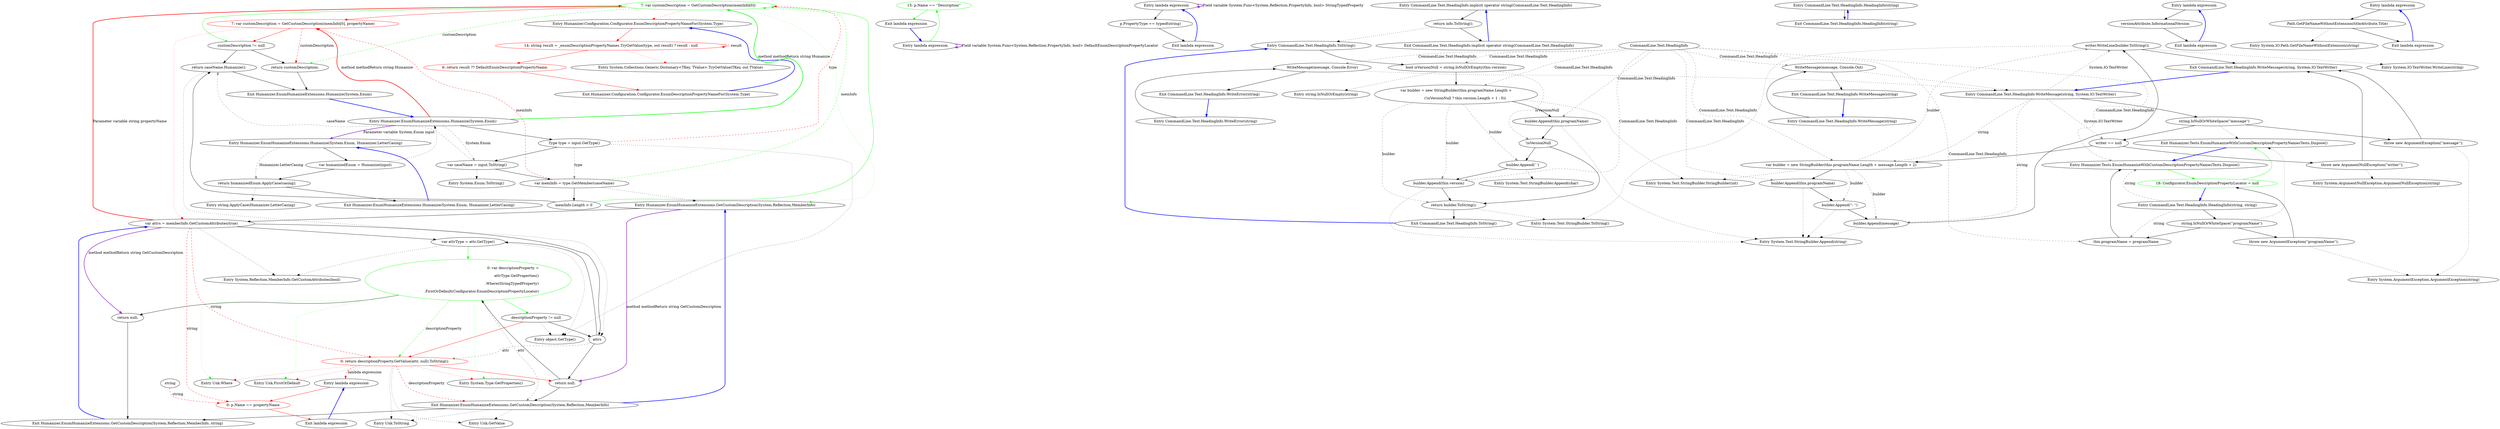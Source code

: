 digraph  {
n0 [cluster="Humanizer.Configuration.Configurator.EnumDescriptionPropertyNameFor(System.Type)", label="Entry Humanizer.Configuration.Configurator.EnumDescriptionPropertyNameFor(System.Type)", span="105-105"];
n1 [cluster="Humanizer.Configuration.Configurator.EnumDescriptionPropertyNameFor(System.Type)", color=red, community=0, label="14: string result = _enumDescriptionPropertyNames.TryGetValue(type, out result) ? result : null", span="107-107"];
n2 [cluster="Humanizer.Configuration.Configurator.EnumDescriptionPropertyNameFor(System.Type)", color=red, community=0, label="6: return result ?? DefaultEnumDescriptionPropertyName;", span="108-108"];
n4 [cluster="System.Collections.Generic.Dictionary<TKey, TValue>.TryGetValue(TKey, out TValue)", label="Entry System.Collections.Generic.Dictionary<TKey, TValue>.TryGetValue(TKey, out TValue)", span="0-0"];
n3 [cluster="Humanizer.Configuration.Configurator.EnumDescriptionPropertyNameFor(System.Type)", label="Exit Humanizer.Configuration.Configurator.EnumDescriptionPropertyNameFor(System.Type)", span="105-105"];
d1 [cluster="lambda expression", color=green, community=0, label="15: p.Name == ''Description''", span="104-104"];
d0 [cluster="lambda expression", label="Entry lambda expression", span="104-104"];
d2 [cluster="lambda expression", label="Exit lambda expression", span="104-104"];
m0_18 [cluster="Humanizer.EnumHumanizeExtensions.GetCustomDescription(System.Reflection.MemberInfo)", file="EnumHumanizeExtensions.cs", label="var attrs = memberInfo.GetCustomAttributes(true)", span="39-39"];
m0_20 [cluster="Humanizer.EnumHumanizeExtensions.GetCustomDescription(System.Reflection.MemberInfo)", file="EnumHumanizeExtensions.cs", label="var attrType = attr.GetType()", span="43-43"];
m0_23 [cluster="Humanizer.EnumHumanizeExtensions.GetCustomDescription(System.Reflection.MemberInfo)", color=red, community=0, file="EnumHumanizeExtensions.cs", label="0: return descriptionProperty.GetValue(attr, null).ToString();", span="49-49"];
m0_21 [cluster="Humanizer.EnumHumanizeExtensions.GetCustomDescription(System.Reflection.MemberInfo)", color=green, community=0, file="EnumHumanizeExtensions.cs", label="0: var descriptionProperty =\r\n                    attrType.GetProperties()\r\n                        .Where(StringTypedProperty)\r\n                        .FirstOrDefault(Configurator.EnumDescriptionPropertyLocator)", span="44-47"];
m0_22 [cluster="Humanizer.EnumHumanizeExtensions.GetCustomDescription(System.Reflection.MemberInfo)", file="EnumHumanizeExtensions.cs", label="descriptionProperty != null", span="48-48"];
m0_26 [cluster="Humanizer.EnumHumanizeExtensions.GetCustomDescription(System.Reflection.MemberInfo, string)", file="EnumHumanizeExtensions.cs", label="return null;", span="53-53"];
m0_25 [cluster="Humanizer.EnumHumanizeExtensions.GetCustomDescription(System.Reflection.MemberInfo)", file="EnumHumanizeExtensions.cs", label="Exit Humanizer.EnumHumanizeExtensions.GetCustomDescription(System.Reflection.MemberInfo)", span="37-37"];
m0_24 [cluster="Humanizer.EnumHumanizeExtensions.GetCustomDescription(System.Reflection.MemberInfo)", file="EnumHumanizeExtensions.cs", label="return null;", span="52-52"];
m0_27 [cluster="Humanizer.EnumHumanizeExtensions.GetCustomDescription(System.Reflection.MemberInfo, string)", file="EnumHumanizeExtensions.cs", label="Exit Humanizer.EnumHumanizeExtensions.GetCustomDescription(System.Reflection.MemberInfo, string)", span="38-38"];
m0_19 [cluster="Humanizer.EnumHumanizeExtensions.GetCustomDescription(System.Reflection.MemberInfo)", file="EnumHumanizeExtensions.cs", label=attrs, span="41-41"];
m0_28 [cluster="System.Reflection.MemberInfo.GetCustomAttributes(bool)", file="EnumHumanizeExtensions.cs", label="Entry System.Reflection.MemberInfo.GetCustomAttributes(bool)", span="0-0"];
m0_41 [cluster="string.ApplyCase(Humanizer.LetterCasing)", file="EnumHumanizeExtensions.cs", label="Entry string.ApplyCase(Humanizer.LetterCasing)", span="15-15"];
m0_15 [cluster="System.Enum.ToString()", file="EnumHumanizeExtensions.cs", label="Entry System.Enum.ToString()", span="0-0"];
m0_32 [cluster="Unk.GetValue", file="EnumHumanizeExtensions.cs", label="Entry Unk.GetValue", span=""];
m0_16 [cluster="Humanizer.EnumHumanizeExtensions.GetCustomDescription(System.Reflection.MemberInfo)", file="EnumHumanizeExtensions.cs", label="Entry Humanizer.EnumHumanizeExtensions.GetCustomDescription(System.Reflection.MemberInfo)", span="37-37"];
m0_37 [cluster="Humanizer.EnumHumanizeExtensions.Humanize(System.Enum, Humanizer.LetterCasing)", file="EnumHumanizeExtensions.cs", label="Entry Humanizer.EnumHumanizeExtensions.Humanize(System.Enum, Humanizer.LetterCasing)", span="62-62"];
m0_38 [cluster="Humanizer.EnumHumanizeExtensions.Humanize(System.Enum, Humanizer.LetterCasing)", file="EnumHumanizeExtensions.cs", label="var humanizedEnum = Humanize(input)", span="64-64"];
m0_39 [cluster="Humanizer.EnumHumanizeExtensions.Humanize(System.Enum, Humanizer.LetterCasing)", file="EnumHumanizeExtensions.cs", label="return humanizedEnum.ApplyCase(casing);", span="66-66"];
m0_40 [cluster="Humanizer.EnumHumanizeExtensions.Humanize(System.Enum, Humanizer.LetterCasing)", file="EnumHumanizeExtensions.cs", label="Exit Humanizer.EnumHumanizeExtensions.Humanize(System.Enum, Humanizer.LetterCasing)", span="62-62"];
m0_29 [cluster="System.Type.GetProperties()", file="EnumHumanizeExtensions.cs", label="Entry System.Type.GetProperties()", span="0-0"];
m0_14 [cluster="object.GetType()", file="EnumHumanizeExtensions.cs", label="Entry object.GetType()", span="0-0"];
m0_34 [cluster="lambda expression", file="EnumHumanizeExtensions.cs", label="Entry lambda expression", span="48-48"];
m0_0 [cluster="lambda expression", file="EnumHumanizeExtensions.cs", label="Entry lambda expression", span="12-12"];
m0_1 [cluster="lambda expression", file="EnumHumanizeExtensions.cs", label="p.PropertyType == typeof(string)", span="12-12"];
m0_2 [cluster="lambda expression", file="EnumHumanizeExtensions.cs", label="Exit lambda expression", span="12-12"];
m0_35 [cluster="lambda expression", color=red, community=0, file="EnumHumanizeExtensions.cs", label="0: p.Name == propertyName", span="48-48"];
m0_36 [cluster="lambda expression", file="EnumHumanizeExtensions.cs", label="Exit lambda expression", span="48-48"];
m0_30 [cluster="Unk.Where", file="EnumHumanizeExtensions.cs", label="Entry Unk.Where", span=""];
m0_31 [cluster="Unk.FirstOrDefault", file="EnumHumanizeExtensions.cs", label="Entry Unk.FirstOrDefault", span=""];
m0_33 [cluster="Unk.ToString", file="EnumHumanizeExtensions.cs", label="Entry Unk.ToString", span=""];
m0_3 [cluster="Humanizer.EnumHumanizeExtensions.Humanize(System.Enum)", file="EnumHumanizeExtensions.cs", label="Entry Humanizer.EnumHumanizeExtensions.Humanize(System.Enum)", span="19-19"];
m0_4 [cluster="Humanizer.EnumHumanizeExtensions.Humanize(System.Enum)", file="EnumHumanizeExtensions.cs", label="Type type = input.GetType()", span="21-21"];
m0_5 [cluster="Humanizer.EnumHumanizeExtensions.Humanize(System.Enum)", file="EnumHumanizeExtensions.cs", label="var caseName = input.ToString()", span="22-22"];
m0_6 [cluster="Humanizer.EnumHumanizeExtensions.Humanize(System.Enum)", file="EnumHumanizeExtensions.cs", label="var memInfo = type.GetMember(caseName)", span="23-23"];
m0_8 [cluster="Humanizer.EnumHumanizeExtensions.Humanize(System.Enum)", color=green, community=0, file="EnumHumanizeExtensions.cs", label="7: var customDescription = GetCustomDescription(memInfo[0])", span="27-27"];
m0_12 [cluster="Humanizer.EnumHumanizeExtensions.Humanize(System.Enum)", file="EnumHumanizeExtensions.cs", label="return caseName.Humanize();", span="34-34"];
m0_7 [cluster="Humanizer.EnumHumanizeExtensions.Humanize(System.Enum)", file="EnumHumanizeExtensions.cs", label="memInfo.Length > 0", span="25-25"];
m0_9 [cluster="Humanizer.EnumHumanizeExtensions.Humanize(System.Enum)", color=red, community=0, file="EnumHumanizeExtensions.cs", label="7: var customDescription = GetCustomDescription(memInfo[0], propertyName)", span="28-28"];
m0_10 [cluster="Humanizer.EnumHumanizeExtensions.Humanize(System.Enum)", file="EnumHumanizeExtensions.cs", label="customDescription != null", span="30-30"];
m0_11 [cluster="Humanizer.EnumHumanizeExtensions.Humanize(System.Enum)", file="EnumHumanizeExtensions.cs", label="return customDescription;", span="31-31"];
m0_13 [cluster="Humanizer.EnumHumanizeExtensions.Humanize(System.Enum)", file="EnumHumanizeExtensions.cs", label="Exit Humanizer.EnumHumanizeExtensions.Humanize(System.Enum)", span="19-19"];
m0_42 [file="EnumHumanizeExtensions.cs", label=string, span=""];
m1_17 [cluster="CommandLine.Text.HeadingInfo.implicit operator string(CommandLine.Text.HeadingInfo)", file="EnumHumanizeWithCustomDescriptionPropertyNamesTests.cs", label="Entry CommandLine.Text.HeadingInfo.implicit operator string(CommandLine.Text.HeadingInfo)", span="73-73"];
m1_18 [cluster="CommandLine.Text.HeadingInfo.implicit operator string(CommandLine.Text.HeadingInfo)", file="EnumHumanizeWithCustomDescriptionPropertyNamesTests.cs", label="return info.ToString();", span="75-75"];
m1_19 [cluster="CommandLine.Text.HeadingInfo.implicit operator string(CommandLine.Text.HeadingInfo)", file="EnumHumanizeWithCustomDescriptionPropertyNamesTests.cs", label="Exit CommandLine.Text.HeadingInfo.implicit operator string(CommandLine.Text.HeadingInfo)", span="73-73"];
m1_0 [cluster="CommandLine.Text.HeadingInfo.HeadingInfo(string)", file="EnumHumanizeWithCustomDescriptionPropertyNamesTests.cs", label="Entry CommandLine.Text.HeadingInfo.HeadingInfo(string)", span="25-25"];
m1_1 [cluster="CommandLine.Text.HeadingInfo.HeadingInfo(string)", file="EnumHumanizeWithCustomDescriptionPropertyNamesTests.cs", label="Exit CommandLine.Text.HeadingInfo.HeadingInfo(string)", span="25-25"];
m1_45 [cluster="System.ArgumentNullException.ArgumentNullException(string)", file="EnumHumanizeWithCustomDescriptionPropertyNamesTests.cs", label="Entry System.ArgumentNullException.ArgumentNullException(string)", span="0-0"];
m1_20 [cluster="CommandLine.Text.HeadingInfo.ToString()", file="EnumHumanizeWithCustomDescriptionPropertyNamesTests.cs", label="Entry CommandLine.Text.HeadingInfo.ToString()", span="82-82"];
m1_21 [cluster="CommandLine.Text.HeadingInfo.ToString()", file="EnumHumanizeWithCustomDescriptionPropertyNamesTests.cs", label="bool isVersionNull = string.IsNullOrEmpty(this.version)", span="84-84"];
m1_22 [cluster="CommandLine.Text.HeadingInfo.ToString()", file="EnumHumanizeWithCustomDescriptionPropertyNamesTests.cs", label="var builder = new StringBuilder(this.programName.Length +\r\n                (!isVersionNull ? this.version.Length + 1 : 0))", span="85-86"];
m1_24 [cluster="CommandLine.Text.HeadingInfo.ToString()", file="EnumHumanizeWithCustomDescriptionPropertyNamesTests.cs", label="!isVersionNull", span="88-88"];
m1_23 [cluster="CommandLine.Text.HeadingInfo.ToString()", file="EnumHumanizeWithCustomDescriptionPropertyNamesTests.cs", label="builder.Append(this.programName)", span="87-87"];
m1_25 [cluster="CommandLine.Text.HeadingInfo.ToString()", file="EnumHumanizeWithCustomDescriptionPropertyNamesTests.cs", label="builder.Append(' ')", span="90-90"];
m1_26 [cluster="CommandLine.Text.HeadingInfo.ToString()", file="EnumHumanizeWithCustomDescriptionPropertyNamesTests.cs", label="builder.Append(this.version)", span="91-91"];
m1_27 [cluster="CommandLine.Text.HeadingInfo.ToString()", file="EnumHumanizeWithCustomDescriptionPropertyNamesTests.cs", label="return builder.ToString();", span="94-94"];
m1_28 [cluster="CommandLine.Text.HeadingInfo.ToString()", file="EnumHumanizeWithCustomDescriptionPropertyNamesTests.cs", label="Exit CommandLine.Text.HeadingInfo.ToString()", span="82-82"];
m1_32 [cluster="System.Text.StringBuilder.Append(char)", file="EnumHumanizeWithCustomDescriptionPropertyNamesTests.cs", label="Entry System.Text.StringBuilder.Append(char)", span="0-0"];
m1_9 [cluster="System.ArgumentException.ArgumentException(string)", file="EnumHumanizeWithCustomDescriptionPropertyNamesTests.cs", label="Entry System.ArgumentException.ArgumentException(string)", span="0-0"];
m1_29 [cluster="string.IsNullOrEmpty(string)", file="EnumHumanizeWithCustomDescriptionPropertyNamesTests.cs", label="Entry string.IsNullOrEmpty(string)", span="0-0"];
m1_2 [cluster="CommandLine.Text.HeadingInfo.HeadingInfo(string, string)", file="EnumHumanizeWithCustomDescriptionPropertyNamesTests.cs", label="Entry CommandLine.Text.HeadingInfo.HeadingInfo(string, string)", span="37-37"];
m1_3 [cluster="CommandLine.Text.HeadingInfo.HeadingInfo(string, string)", file="EnumHumanizeWithCustomDescriptionPropertyNamesTests.cs", label="string.IsNullOrWhiteSpace(''programName'')", span="39-39"];
m1_5 [cluster="CommandLine.Text.HeadingInfo.HeadingInfo(string, string)", file="EnumHumanizeWithCustomDescriptionPropertyNamesTests.cs", label="this.programName = programName", span="41-41"];
m1_6 [cluster="Humanizer.Tests.EnumHumanizeWithCustomDescriptionPropertyNamesTests.Dispose()", file="EnumHumanizeWithCustomDescriptionPropertyNamesTests.cs", label="Entry Humanizer.Tests.EnumHumanizeWithCustomDescriptionPropertyNamesTests.Dispose()", span="13-13"];
m1_4 [cluster="CommandLine.Text.HeadingInfo.HeadingInfo(string, string)", file="EnumHumanizeWithCustomDescriptionPropertyNamesTests.cs", label="throw new ArgumentException(''programName'');", span="39-39"];
m1_7 [cluster="Humanizer.Tests.EnumHumanizeWithCustomDescriptionPropertyNamesTests.Dispose()", color=green, community=0, file="EnumHumanizeWithCustomDescriptionPropertyNamesTests.cs", label="18: Configurator.EnumDescriptionPropertyLocator = null", span="15-15"];
m1_33 [cluster="System.Text.StringBuilder.ToString()", file="EnumHumanizeWithCustomDescriptionPropertyNamesTests.cs", label="Entry System.Text.StringBuilder.ToString()", span="0-0"];
m1_8 [cluster="Humanizer.Tests.EnumHumanizeWithCustomDescriptionPropertyNamesTests.Dispose()", file="EnumHumanizeWithCustomDescriptionPropertyNamesTests.cs", label="Exit Humanizer.Tests.EnumHumanizeWithCustomDescriptionPropertyNamesTests.Dispose()", span="13-13"];
m1_31 [cluster="System.Text.StringBuilder.Append(string)", file="EnumHumanizeWithCustomDescriptionPropertyNamesTests.cs", label="Entry System.Text.StringBuilder.Append(string)", span="0-0"];
m1_30 [cluster="System.Text.StringBuilder.StringBuilder(int)", file="EnumHumanizeWithCustomDescriptionPropertyNamesTests.cs", label="Entry System.Text.StringBuilder.StringBuilder(int)", span="0-0"];
m1_34 [cluster="CommandLine.Text.HeadingInfo.WriteMessage(string, System.IO.TextWriter)", file="EnumHumanizeWithCustomDescriptionPropertyNamesTests.cs", label="Entry CommandLine.Text.HeadingInfo.WriteMessage(string, System.IO.TextWriter)", span="105-105"];
m1_35 [cluster="CommandLine.Text.HeadingInfo.WriteMessage(string, System.IO.TextWriter)", file="EnumHumanizeWithCustomDescriptionPropertyNamesTests.cs", label="string.IsNullOrWhiteSpace(''message'')", span="107-107"];
m1_37 [cluster="CommandLine.Text.HeadingInfo.WriteMessage(string, System.IO.TextWriter)", file="EnumHumanizeWithCustomDescriptionPropertyNamesTests.cs", label="writer == null", span="108-108"];
m1_39 [cluster="CommandLine.Text.HeadingInfo.WriteMessage(string, System.IO.TextWriter)", file="EnumHumanizeWithCustomDescriptionPropertyNamesTests.cs", label="var builder = new StringBuilder(this.programName.Length + message.Length + 2)", span="110-110"];
m1_42 [cluster="CommandLine.Text.HeadingInfo.WriteMessage(string, System.IO.TextWriter)", file="EnumHumanizeWithCustomDescriptionPropertyNamesTests.cs", label="builder.Append(message)", span="113-113"];
m1_43 [cluster="CommandLine.Text.HeadingInfo.WriteMessage(string, System.IO.TextWriter)", file="EnumHumanizeWithCustomDescriptionPropertyNamesTests.cs", label="writer.WriteLine(builder.ToString())", span="114-114"];
m1_36 [cluster="CommandLine.Text.HeadingInfo.WriteMessage(string, System.IO.TextWriter)", file="EnumHumanizeWithCustomDescriptionPropertyNamesTests.cs", label="throw new ArgumentException(''message'');", span="107-107"];
m1_38 [cluster="CommandLine.Text.HeadingInfo.WriteMessage(string, System.IO.TextWriter)", file="EnumHumanizeWithCustomDescriptionPropertyNamesTests.cs", label="throw new ArgumentNullException(''writer'');", span="108-108"];
m1_40 [cluster="CommandLine.Text.HeadingInfo.WriteMessage(string, System.IO.TextWriter)", file="EnumHumanizeWithCustomDescriptionPropertyNamesTests.cs", label="builder.Append(this.programName)", span="111-111"];
m1_41 [cluster="CommandLine.Text.HeadingInfo.WriteMessage(string, System.IO.TextWriter)", file="EnumHumanizeWithCustomDescriptionPropertyNamesTests.cs", label="builder.Append('': '')", span="112-112"];
m1_44 [cluster="CommandLine.Text.HeadingInfo.WriteMessage(string, System.IO.TextWriter)", file="EnumHumanizeWithCustomDescriptionPropertyNamesTests.cs", label="Exit CommandLine.Text.HeadingInfo.WriteMessage(string, System.IO.TextWriter)", span="105-105"];
m1_46 [cluster="System.IO.TextWriter.WriteLine(string)", file="EnumHumanizeWithCustomDescriptionPropertyNamesTests.cs", label="Entry System.IO.TextWriter.WriteLine(string)", span="0-0"];
m1_14 [cluster="lambda expression", file="EnumHumanizeWithCustomDescriptionPropertyNamesTests.cs", label="Entry lambda expression", span="62-62"];
m1_10 [cluster="lambda expression", file="EnumHumanizeWithCustomDescriptionPropertyNamesTests.cs", label="Entry lambda expression", span="58-58"];
m1_11 [cluster="lambda expression", file="EnumHumanizeWithCustomDescriptionPropertyNamesTests.cs", label="Path.GetFileNameWithoutExtension(titleAttribute.Title)", span="58-58"];
m1_12 [cluster="lambda expression", file="EnumHumanizeWithCustomDescriptionPropertyNamesTests.cs", label="Exit lambda expression", span="58-58"];
m1_15 [cluster="lambda expression", file="EnumHumanizeWithCustomDescriptionPropertyNamesTests.cs", label="versionAttribute.InformationalVersion", span="62-62"];
m1_16 [cluster="lambda expression", file="EnumHumanizeWithCustomDescriptionPropertyNamesTests.cs", label="Exit lambda expression", span="62-62"];
m1_13 [cluster="System.IO.Path.GetFileNameWithoutExtension(string)", file="EnumHumanizeWithCustomDescriptionPropertyNamesTests.cs", label="Entry System.IO.Path.GetFileNameWithoutExtension(string)", span="0-0"];
m1_47 [cluster="CommandLine.Text.HeadingInfo.WriteMessage(string)", file="EnumHumanizeWithCustomDescriptionPropertyNamesTests.cs", label="Entry CommandLine.Text.HeadingInfo.WriteMessage(string)", span="123-123"];
m1_48 [cluster="CommandLine.Text.HeadingInfo.WriteMessage(string)", file="EnumHumanizeWithCustomDescriptionPropertyNamesTests.cs", label="WriteMessage(message, Console.Out)", span="125-125"];
m1_49 [cluster="CommandLine.Text.HeadingInfo.WriteMessage(string)", file="EnumHumanizeWithCustomDescriptionPropertyNamesTests.cs", label="Exit CommandLine.Text.HeadingInfo.WriteMessage(string)", span="123-123"];
m1_50 [cluster="CommandLine.Text.HeadingInfo.WriteError(string)", file="EnumHumanizeWithCustomDescriptionPropertyNamesTests.cs", label="Entry CommandLine.Text.HeadingInfo.WriteError(string)", span="134-134"];
m1_51 [cluster="CommandLine.Text.HeadingInfo.WriteError(string)", file="EnumHumanizeWithCustomDescriptionPropertyNamesTests.cs", label="WriteMessage(message, Console.Error)", span="136-136"];
m1_52 [cluster="CommandLine.Text.HeadingInfo.WriteError(string)", file="EnumHumanizeWithCustomDescriptionPropertyNamesTests.cs", label="Exit CommandLine.Text.HeadingInfo.WriteError(string)", span="134-134"];
m1_53 [file="EnumHumanizeWithCustomDescriptionPropertyNamesTests.cs", label="CommandLine.Text.HeadingInfo", span=""];
n0 -> n1  [color=red, key=0, style=solid];
n1 -> n2  [color=red, key=0, style=solid];
n1 -> n4  [color=red, key=2, style=dotted];
n1 -> n1  [color=red, key=1, label=result, style=dashed];
n2 -> n3  [color=red, key=0, style=solid];
n3 -> n0  [color=blue, key=0, style=bold];
d1 -> d2  [color=green, key=0, style=solid];
d0 -> d1  [color=green, key=0, style=solid];
d0 -> d0  [color=darkorchid, key=3, label="Field variable System.Func<System.Reflection.PropertyInfo, bool> DefaultEnumDescriptionPropertyLocator", style=bold];
d2 -> d0  [color=blue, key=0, style=bold];
m0_18 -> m0_20  [key=0, style=solid];
m0_18 -> m0_23  [color=red, key=1, label=string, style=dashed];
m0_18 -> m0_35  [color=red, key=1, label=string, style=dashed];
m0_18 -> m0_8  [color=red, key=3, label="Parameter variable string propertyName", style=bold];
m0_18 -> m0_26  [color=darkorchid, key=3, label="method methodReturn string GetCustomDescription", style=bold];
m0_18 -> m0_19  [key=0, style=solid];
m0_18 -> m0_28  [key=2, style=dotted];
m0_20 -> m0_21  [color=green, key=0, style=solid];
m0_20 -> m0_28  [key=2, style=dotted];
m0_20 -> m0_14  [key=2, style=dotted];
m0_23 -> m0_24  [color=red, key=0, style=solid];
m0_23 -> m0_29  [color=red, key=2, style=dotted];
m0_23 -> m0_30  [color=red, key=2, style=dotted];
m0_23 -> m0_31  [color=red, key=2, style=dotted];
m0_23 -> m0_34  [color=red, key=1, label="lambda expression", style=dashed];
m0_23 -> m0_25  [color=red, key=1, label=descriptionProperty, style=dashed];
m0_23 -> m0_32  [key=2, style=dotted];
m0_23 -> m0_33  [key=2, style=dotted];
m0_21 -> m0_22  [color=green, key=0, style=solid];
m0_21 -> m0_26  [key=0, style=solid];
m0_21 -> m0_25  [color=darkseagreen4, key=1, label=attr, style=dashed];
m0_21 -> m0_29  [color=green, key=2, style=dotted];
m0_21 -> m0_30  [color=green, key=2, style=dotted];
m0_21 -> m0_31  [color=green, key=2, style=dotted];
m0_21 -> m0_23  [color=green, key=1, label=descriptionProperty, style=dashed];
m0_22 -> m0_23  [color=red, key=0, style=solid];
m0_22 -> m0_14  [key=2, style=dotted];
m0_22 -> m0_19  [key=0, style=solid];
m0_26 -> m0_27  [key=0, style=solid];
m0_25 -> m0_27  [key=0, style=solid];
m0_25 -> m0_32  [key=2, style=dotted];
m0_25 -> m0_33  [key=2, style=dotted];
m0_25 -> m0_16  [color=blue, key=0, style=bold];
m0_24 -> m0_25  [key=0, style=solid];
m0_24 -> m0_21  [key=0, style=solid];
m0_27 -> m0_18  [color=blue, key=0, style=bold];
m0_19 -> m0_20  [key=0, style=solid];
m0_19 -> m0_23  [color=darkseagreen4, key=1, label=attr, style=dashed];
m0_19 -> m0_24  [key=0, style=solid];
m0_16 -> m0_18  [key=0, style=solid];
m0_16 -> m0_24  [color=darkorchid, key=3, label="method methodReturn string GetCustomDescription", style=bold];
m0_37 -> m0_38  [key=0, style=solid];
m0_37 -> m0_39  [color=darkseagreen4, key=1, label="Humanizer.LetterCasing", style=dashed];
m0_38 -> m0_39  [key=0, style=solid];
m0_38 -> m0_3  [key=2, style=dotted];
m0_39 -> m0_40  [key=0, style=solid];
m0_39 -> m0_41  [key=2, style=dotted];
m0_40 -> m0_37  [color=blue, key=0, style=bold];
m0_34 -> m0_35  [color=red, key=0, style=solid];
m0_0 -> m0_1  [key=0, style=solid];
m0_0 -> m0_0  [color=darkorchid, key=3, label="Field variable System.Func<System.Reflection.PropertyInfo, bool> StringTypedProperty", style=bold];
m0_1 -> m0_2  [key=0, style=solid];
m0_2 -> m0_0  [color=blue, key=0, style=bold];
m0_35 -> m0_36  [color=red, key=0, style=solid];
m0_36 -> m0_34  [color=blue, key=0, style=bold];
m0_3 -> m0_4  [key=0, style=solid];
m0_3 -> m0_5  [color=darkseagreen4, key=1, label="System.Enum", style=dashed];
m0_3 -> m0_9  [color=red, key=3, label="method methodReturn string Humanize", style=bold];
m0_3 -> m0_37  [color=darkorchid, key=3, label="Parameter variable System.Enum input", style=bold];
m0_3 -> m0_8  [color=green, key=3, label="method methodReturn string Humanize", style=bold];
m0_4 -> m0_5  [key=0, style=solid];
m0_4 -> m0_14  [key=2, style=dotted];
m0_4 -> m0_6  [color=darkseagreen4, key=1, label=type, style=dashed];
m0_4 -> m0_8  [color=red, key=1, label=type, style=dashed];
m0_5 -> m0_6  [key=0, style=solid];
m0_5 -> m0_15  [key=2, style=dotted];
m0_5 -> m0_12  [color=darkseagreen4, key=1, label=caseName, style=dashed];
m0_6 -> m0_7  [key=0, style=solid];
m0_6 -> m0_16  [key=2, style=dotted];
m0_6 -> m0_9  [color=red, key=1, label=memInfo, style=dashed];
m0_6 -> m0_8  [color=green, key=1, label=memInfo, style=dashed];
m0_8 -> m0_9  [color=red, key=0, style=solid];
m0_8 -> n0  [color=red, key=2, style=dotted];
m0_8 -> m0_10  [color=green, key=0, style=solid];
m0_8 -> m0_16  [color=green, key=2, style=dotted];
m0_8 -> m0_11  [color=green, key=1, label=customDescription, style=dashed];
m0_12 -> m0_13  [key=0, style=solid];
m0_12 -> m0_19  [key=2, style=dotted];
m0_7 -> m0_8  [color=green, key=0, style=solid];
m0_7 -> m0_12  [key=0, style=solid];
m0_9 -> m0_10  [color=red, key=0, style=solid];
m0_9 -> m0_18  [color=red, key=2, style=dotted];
m0_9 -> m0_11  [color=red, key=1, label=customDescription, style=dashed];
m0_10 -> m0_11  [key=0, style=solid];
m0_10 -> m0_12  [key=0, style=solid];
m0_11 -> m0_13  [key=0, style=solid];
m0_13 -> m0_3  [color=blue, key=0, style=bold];
m0_42 -> m0_35  [color=red, key=1, label=string, style=dashed];
m1_17 -> m1_18  [key=0, style=solid];
m1_18 -> m1_19  [key=0, style=solid];
m1_18 -> m1_20  [key=2, style=dotted];
m1_19 -> m1_17  [color=blue, key=0, style=bold];
m1_0 -> m1_1  [key=0, style=solid];
m1_1 -> m1_0  [color=blue, key=0, style=bold];
m1_20 -> m1_21  [key=0, style=solid];
m1_21 -> m1_22  [key=0, style=solid];
m1_21 -> m1_29  [key=2, style=dotted];
m1_21 -> m1_24  [color=darkseagreen4, key=1, label=isVersionNull, style=dashed];
m1_22 -> m1_23  [key=0, style=solid];
m1_22 -> m1_30  [key=2, style=dotted];
m1_22 -> m1_25  [color=darkseagreen4, key=1, label=builder, style=dashed];
m1_22 -> m1_26  [color=darkseagreen4, key=1, label=builder, style=dashed];
m1_22 -> m1_27  [color=darkseagreen4, key=1, label=builder, style=dashed];
m1_24 -> m1_25  [key=0, style=solid];
m1_24 -> m1_27  [key=0, style=solid];
m1_23 -> m1_24  [key=0, style=solid];
m1_23 -> m1_31  [key=2, style=dotted];
m1_25 -> m1_26  [key=0, style=solid];
m1_25 -> m1_32  [key=2, style=dotted];
m1_26 -> m1_27  [key=0, style=solid];
m1_26 -> m1_31  [key=2, style=dotted];
m1_27 -> m1_28  [key=0, style=solid];
m1_27 -> m1_33  [key=2, style=dotted];
m1_28 -> m1_20  [color=blue, key=0, style=bold];
m1_2 -> m1_3  [key=0, style=solid];
m1_2 -> m1_5  [color=darkseagreen4, key=1, label=string, style=dashed];
m1_2 -> m1_6  [color=darkseagreen4, key=1, label=string, style=dashed];
m1_3 -> m1_4  [key=0, style=solid];
m1_3 -> m1_5  [key=0, style=solid];
m1_3 -> m1_8  [key=2, style=dotted];
m1_5 -> m1_6  [key=0, style=solid];
m1_6 -> m1_7  [color=green, key=0, style=solid];
m1_4 -> m1_7  [key=0, style=solid];
m1_4 -> m1_9  [key=2, style=dotted];
m1_7 -> m1_2  [color=blue, key=0, style=bold];
m1_7 -> m1_8  [color=green, key=0, style=solid];
m1_8 -> m1_6  [color=blue, key=0, style=bold];
m1_34 -> m1_35  [key=0, style=solid];
m1_34 -> m1_37  [color=darkseagreen4, key=1, label="System.IO.TextWriter", style=dashed];
m1_34 -> m1_39  [color=darkseagreen4, key=1, label=string, style=dashed];
m1_34 -> m1_42  [color=darkseagreen4, key=1, label=string, style=dashed];
m1_34 -> m1_43  [color=darkseagreen4, key=1, label="System.IO.TextWriter", style=dashed];
m1_35 -> m1_36  [key=0, style=solid];
m1_35 -> m1_37  [key=0, style=solid];
m1_35 -> m1_8  [key=2, style=dotted];
m1_37 -> m1_38  [key=0, style=solid];
m1_37 -> m1_39  [key=0, style=solid];
m1_39 -> m1_40  [key=0, style=solid];
m1_39 -> m1_30  [key=2, style=dotted];
m1_39 -> m1_41  [color=darkseagreen4, key=1, label=builder, style=dashed];
m1_39 -> m1_42  [color=darkseagreen4, key=1, label=builder, style=dashed];
m1_39 -> m1_43  [color=darkseagreen4, key=1, label=builder, style=dashed];
m1_42 -> m1_43  [key=0, style=solid];
m1_42 -> m1_31  [key=2, style=dotted];
m1_43 -> m1_44  [key=0, style=solid];
m1_43 -> m1_33  [key=2, style=dotted];
m1_43 -> m1_46  [key=2, style=dotted];
m1_36 -> m1_44  [key=0, style=solid];
m1_36 -> m1_9  [key=2, style=dotted];
m1_38 -> m1_44  [key=0, style=solid];
m1_38 -> m1_45  [key=2, style=dotted];
m1_40 -> m1_41  [key=0, style=solid];
m1_40 -> m1_31  [key=2, style=dotted];
m1_41 -> m1_42  [key=0, style=solid];
m1_41 -> m1_31  [key=2, style=dotted];
m1_44 -> m1_34  [color=blue, key=0, style=bold];
m1_14 -> m1_15  [key=0, style=solid];
m1_10 -> m1_11  [key=0, style=solid];
m1_11 -> m1_12  [key=0, style=solid];
m1_11 -> m1_13  [key=2, style=dotted];
m1_12 -> m1_10  [color=blue, key=0, style=bold];
m1_15 -> m1_16  [key=0, style=solid];
m1_16 -> m1_14  [color=blue, key=0, style=bold];
m1_47 -> m1_48  [key=0, style=solid];
m1_48 -> m1_49  [key=0, style=solid];
m1_48 -> m1_34  [key=2, style=dotted];
m1_49 -> m1_47  [color=blue, key=0, style=bold];
m1_50 -> m1_51  [key=0, style=solid];
m1_51 -> m1_52  [key=0, style=solid];
m1_51 -> m1_34  [key=2, style=dotted];
m1_52 -> m1_50  [color=blue, key=0, style=bold];
m1_53 -> m1_5  [color=darkseagreen4, key=1, label="CommandLine.Text.HeadingInfo", style=dashed];
m1_53 -> m1_6  [color=darkseagreen4, key=1, label="CommandLine.Text.HeadingInfo", style=dashed];
m1_53 -> m1_21  [color=darkseagreen4, key=1, label="CommandLine.Text.HeadingInfo", style=dashed];
m1_53 -> m1_22  [color=darkseagreen4, key=1, label="CommandLine.Text.HeadingInfo", style=dashed];
m1_53 -> m1_23  [color=darkseagreen4, key=1, label="CommandLine.Text.HeadingInfo", style=dashed];
m1_53 -> m1_26  [color=darkseagreen4, key=1, label="CommandLine.Text.HeadingInfo", style=dashed];
m1_53 -> m1_39  [color=darkseagreen4, key=1, label="CommandLine.Text.HeadingInfo", style=dashed];
m1_53 -> m1_40  [color=darkseagreen4, key=1, label="CommandLine.Text.HeadingInfo", style=dashed];
m1_53 -> m1_48  [color=darkseagreen4, key=1, label="CommandLine.Text.HeadingInfo", style=dashed];
m1_53 -> m1_51  [color=darkseagreen4, key=1, label="CommandLine.Text.HeadingInfo", style=dashed];
}
